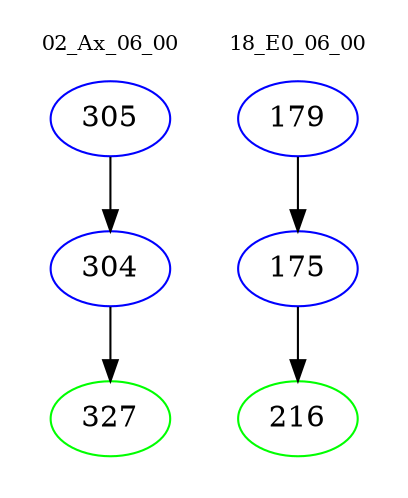 digraph{
subgraph cluster_0 {
color = white
label = "02_Ax_06_00";
fontsize=10;
T0_305 [label="305", color="blue"]
T0_305 -> T0_304 [color="black"]
T0_304 [label="304", color="blue"]
T0_304 -> T0_327 [color="black"]
T0_327 [label="327", color="green"]
}
subgraph cluster_1 {
color = white
label = "18_E0_06_00";
fontsize=10;
T1_179 [label="179", color="blue"]
T1_179 -> T1_175 [color="black"]
T1_175 [label="175", color="blue"]
T1_175 -> T1_216 [color="black"]
T1_216 [label="216", color="green"]
}
}
